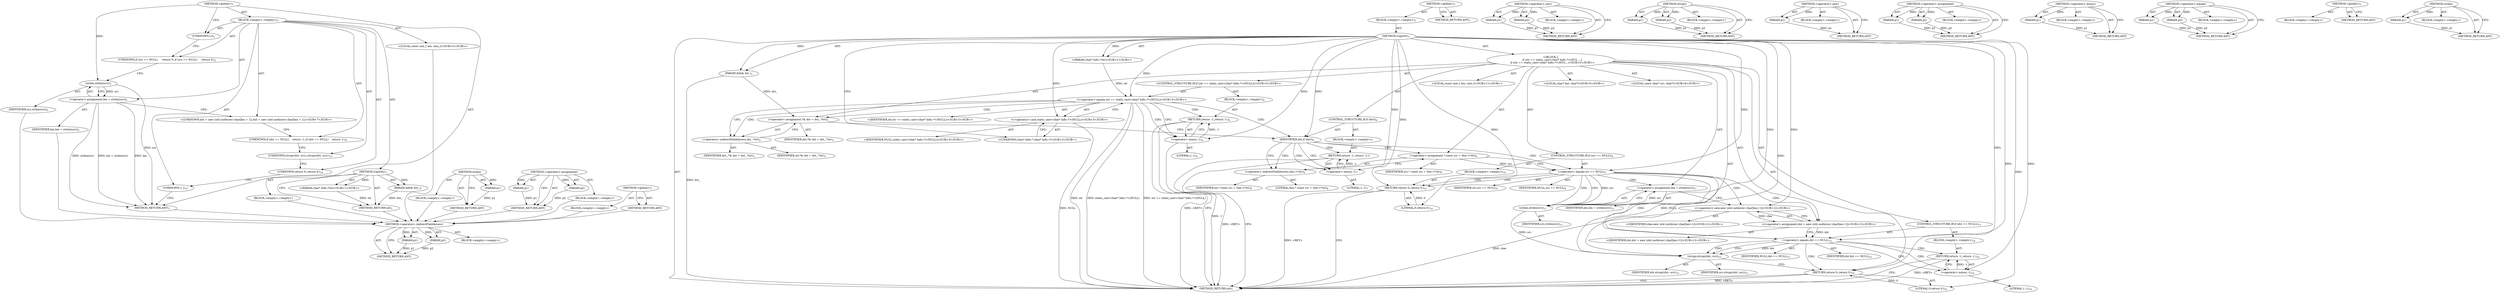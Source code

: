 digraph "&lt;global&gt;" {
vulnerable_115 [label=<(METHOD,&lt;operator&gt;.indirectFieldAccess)>];
vulnerable_116 [label=<(PARAM,p1)>];
vulnerable_117 [label=<(PARAM,p2)>];
vulnerable_118 [label=<(BLOCK,&lt;empty&gt;,&lt;empty&gt;)>];
vulnerable_119 [label=<(METHOD_RETURN,ANY)>];
vulnerable_6 [label=<(METHOD,&lt;global&gt;)<SUB>1</SUB>>];
vulnerable_7 [label=<(BLOCK,&lt;empty&gt;,&lt;empty&gt;)<SUB>1</SUB>>];
vulnerable_8 [label=<(METHOD,CopyStr)<SUB>1</SUB>>];
vulnerable_9 [label="<(PARAM,char* Info::*str)<SUB>1</SUB>>"];
vulnerable_10 [label=<(PARAM,Info&amp; dst_)<SUB>1</SUB>>];
vulnerable_11 [label="<(BLOCK,{
    if (str == static_cast&lt;char* Info::*&gt;(NUL...,{
    if (str == static_cast&lt;char* Info::*&gt;(NUL...)<SUB>2</SUB>>"];
vulnerable_12 [label="<(CONTROL_STRUCTURE,IF,if (str == static_cast&lt;char* Info::*&gt;(NULL)))<SUB>3</SUB>>"];
vulnerable_13 [label="<(&lt;operator&gt;.equals,str == static_cast&lt;char* Info::*&gt;(NULL))<SUB>3</SUB>>"];
vulnerable_14 [label="<(IDENTIFIER,str,str == static_cast&lt;char* Info::*&gt;(NULL))<SUB>3</SUB>>"];
vulnerable_15 [label="<(&lt;operator&gt;.cast,static_cast&lt;char* Info::*&gt;(NULL))<SUB>3</SUB>>"];
vulnerable_16 [label="<(UNKNOWN,char* Info::*,char* Info::*)<SUB>3</SUB>>"];
vulnerable_17 [label="<(IDENTIFIER,NULL,static_cast&lt;char* Info::*&gt;(NULL))<SUB>3</SUB>>"];
vulnerable_18 [label=<(BLOCK,&lt;empty&gt;,&lt;empty&gt;)<SUB>4</SUB>>];
vulnerable_19 [label=<(RETURN,return -1;,return -1;)<SUB>4</SUB>>];
vulnerable_20 [label=<(&lt;operator&gt;.minus,-1)<SUB>4</SUB>>];
vulnerable_21 [label=<(LITERAL,1,-1)<SUB>4</SUB>>];
vulnerable_22 [label="<(LOCAL,char* dst: char*)<SUB>5</SUB>>"];
vulnerable_23 [label=<(&lt;operator&gt;.assignment,*&amp; dst = dst_.*str)<SUB>5</SUB>>];
vulnerable_24 [label=<(IDENTIFIER,dst,*&amp; dst = dst_.*str)<SUB>5</SUB>>];
vulnerable_25 [label=<(&lt;operator&gt;.indirectFieldAccess,dst_.*str)<SUB>5</SUB>>];
vulnerable_26 [label=<(IDENTIFIER,dst_,*&amp; dst = dst_.*str)<SUB>5</SUB>>];
vulnerable_27 [label=<(IDENTIFIER,str,*&amp; dst = dst_.*str)<SUB>5</SUB>>];
vulnerable_28 [label=<(CONTROL_STRUCTURE,IF,if (dst))<SUB>6</SUB>>];
vulnerable_29 [label=<(IDENTIFIER,dst,if (dst))<SUB>6</SUB>>];
vulnerable_30 [label=<(BLOCK,&lt;empty&gt;,&lt;empty&gt;)<SUB>7</SUB>>];
vulnerable_31 [label=<(RETURN,return -1;,return -1;)<SUB>7</SUB>>];
vulnerable_32 [label=<(&lt;operator&gt;.minus,-1)<SUB>7</SUB>>];
vulnerable_33 [label=<(LITERAL,1,-1)<SUB>7</SUB>>];
vulnerable_34 [label="<(LOCAL,const char* src: char*)<SUB>8</SUB>>"];
vulnerable_35 [label=<(&lt;operator&gt;.assignment,* const src = this-&gt;*str)<SUB>8</SUB>>];
vulnerable_36 [label=<(IDENTIFIER,src,* const src = this-&gt;*str)<SUB>8</SUB>>];
vulnerable_37 [label=<(&lt;operator&gt;.indirectFieldAccess,this-&gt;*str)<SUB>8</SUB>>];
vulnerable_38 [label=<(LITERAL,this,* const src = this-&gt;*str)<SUB>8</SUB>>];
vulnerable_39 [label=<(IDENTIFIER,str,* const src = this-&gt;*str)<SUB>8</SUB>>];
vulnerable_40 [label=<(CONTROL_STRUCTURE,IF,if (src == NULL))<SUB>9</SUB>>];
vulnerable_41 [label=<(&lt;operator&gt;.equals,src == NULL)<SUB>9</SUB>>];
vulnerable_42 [label=<(IDENTIFIER,src,src == NULL)<SUB>9</SUB>>];
vulnerable_43 [label=<(IDENTIFIER,NULL,src == NULL)<SUB>9</SUB>>];
vulnerable_44 [label=<(BLOCK,&lt;empty&gt;,&lt;empty&gt;)<SUB>10</SUB>>];
vulnerable_45 [label=<(RETURN,return 0;,return 0;)<SUB>10</SUB>>];
vulnerable_46 [label=<(LITERAL,0,return 0;)<SUB>10</SUB>>];
vulnerable_47 [label="<(LOCAL,const size_t len: size_t)<SUB>11</SUB>>"];
vulnerable_48 [label=<(&lt;operator&gt;.assignment,len = strlen(src))<SUB>11</SUB>>];
vulnerable_49 [label=<(IDENTIFIER,len,len = strlen(src))<SUB>11</SUB>>];
vulnerable_50 [label=<(strlen,strlen(src))<SUB>11</SUB>>];
vulnerable_51 [label=<(IDENTIFIER,src,strlen(src))<SUB>11</SUB>>];
vulnerable_52 [label="<(&lt;operator&gt;.assignment,dst = new (std::nothrow) char[len+1])<SUB>12</SUB>>"];
vulnerable_53 [label="<(IDENTIFIER,dst,dst = new (std::nothrow) char[len+1])<SUB>12</SUB>>"];
vulnerable_54 [label="<(&lt;operator&gt;.new,new (std::nothrow) char[len+1])<SUB>12</SUB>>"];
vulnerable_55 [label="<(IDENTIFIER,char,new (std::nothrow) char[len+1])<SUB>12</SUB>>"];
vulnerable_56 [label=<(CONTROL_STRUCTURE,IF,if (dst == NULL))<SUB>13</SUB>>];
vulnerable_57 [label=<(&lt;operator&gt;.equals,dst == NULL)<SUB>13</SUB>>];
vulnerable_58 [label=<(IDENTIFIER,dst,dst == NULL)<SUB>13</SUB>>];
vulnerable_59 [label=<(IDENTIFIER,NULL,dst == NULL)<SUB>13</SUB>>];
vulnerable_60 [label=<(BLOCK,&lt;empty&gt;,&lt;empty&gt;)<SUB>14</SUB>>];
vulnerable_61 [label=<(RETURN,return -1;,return -1;)<SUB>14</SUB>>];
vulnerable_62 [label=<(&lt;operator&gt;.minus,-1)<SUB>14</SUB>>];
vulnerable_63 [label=<(LITERAL,1,-1)<SUB>14</SUB>>];
vulnerable_64 [label=<(strcpy,strcpy(dst, src))<SUB>15</SUB>>];
vulnerable_65 [label=<(IDENTIFIER,dst,strcpy(dst, src))<SUB>15</SUB>>];
vulnerable_66 [label=<(IDENTIFIER,src,strcpy(dst, src))<SUB>15</SUB>>];
vulnerable_67 [label=<(RETURN,return 0;,return 0;)<SUB>16</SUB>>];
vulnerable_68 [label=<(LITERAL,0,return 0;)<SUB>16</SUB>>];
vulnerable_69 [label=<(METHOD_RETURN,int)<SUB>1</SUB>>];
vulnerable_71 [label=<(METHOD_RETURN,ANY)<SUB>1</SUB>>];
vulnerable_101 [label=<(METHOD,&lt;operator&gt;.cast)>];
vulnerable_102 [label=<(PARAM,p1)>];
vulnerable_103 [label=<(PARAM,p2)>];
vulnerable_104 [label=<(BLOCK,&lt;empty&gt;,&lt;empty&gt;)>];
vulnerable_105 [label=<(METHOD_RETURN,ANY)>];
vulnerable_128 [label=<(METHOD,strcpy)>];
vulnerable_129 [label=<(PARAM,p1)>];
vulnerable_130 [label=<(PARAM,p2)>];
vulnerable_131 [label=<(BLOCK,&lt;empty&gt;,&lt;empty&gt;)>];
vulnerable_132 [label=<(METHOD_RETURN,ANY)>];
vulnerable_124 [label=<(METHOD,&lt;operator&gt;.new)>];
vulnerable_125 [label=<(PARAM,p1)>];
vulnerable_126 [label=<(BLOCK,&lt;empty&gt;,&lt;empty&gt;)>];
vulnerable_127 [label=<(METHOD_RETURN,ANY)>];
vulnerable_110 [label=<(METHOD,&lt;operator&gt;.assignment)>];
vulnerable_111 [label=<(PARAM,p1)>];
vulnerable_112 [label=<(PARAM,p2)>];
vulnerable_113 [label=<(BLOCK,&lt;empty&gt;,&lt;empty&gt;)>];
vulnerable_114 [label=<(METHOD_RETURN,ANY)>];
vulnerable_106 [label=<(METHOD,&lt;operator&gt;.minus)>];
vulnerable_107 [label=<(PARAM,p1)>];
vulnerable_108 [label=<(BLOCK,&lt;empty&gt;,&lt;empty&gt;)>];
vulnerable_109 [label=<(METHOD_RETURN,ANY)>];
vulnerable_96 [label=<(METHOD,&lt;operator&gt;.equals)>];
vulnerable_97 [label=<(PARAM,p1)>];
vulnerable_98 [label=<(PARAM,p2)>];
vulnerable_99 [label=<(BLOCK,&lt;empty&gt;,&lt;empty&gt;)>];
vulnerable_100 [label=<(METHOD_RETURN,ANY)>];
vulnerable_90 [label=<(METHOD,&lt;global&gt;)<SUB>1</SUB>>];
vulnerable_91 [label=<(BLOCK,&lt;empty&gt;,&lt;empty&gt;)>];
vulnerable_92 [label=<(METHOD_RETURN,ANY)>];
vulnerable_120 [label=<(METHOD,strlen)>];
vulnerable_121 [label=<(PARAM,p1)>];
vulnerable_122 [label=<(BLOCK,&lt;empty&gt;,&lt;empty&gt;)>];
vulnerable_123 [label=<(METHOD_RETURN,ANY)>];
fixed_6 [label=<(METHOD,&lt;global&gt;)<SUB>1</SUB>>];
fixed_7 [label=<(BLOCK,&lt;empty&gt;,&lt;empty&gt;)<SUB>1</SUB>>];
fixed_8 [label=<(METHOD,CopyStr)<SUB>1</SUB>>];
fixed_9 [label="<(PARAM,char* Info::*str)<SUB>1</SUB>>"];
fixed_10 [label=<(PARAM,Info&amp; dst_)<SUB>1</SUB>>];
fixed_11 [label=<(BLOCK,&lt;empty&gt;,&lt;empty&gt;)>];
fixed_12 [label=<(METHOD_RETURN,int)<SUB>1</SUB>>];
fixed_14 [label=<(UNKNOWN,t,t)<SUB>1</SUB>>];
fixed_15 [label=<(UNKNOWN,if (src == NULL)
     return 0;,if (src == NULL)
     return 0;)<SUB>2</SUB>>];
fixed_16 [label="<(LOCAL,const size_t len: size_t)<SUB>5</SUB>>"];
fixed_17 [label=<(&lt;operator&gt;.assignment,len = strlen(src))<SUB>5</SUB>>];
fixed_18 [label=<(IDENTIFIER,len,len = strlen(src))<SUB>5</SUB>>];
fixed_19 [label=<(strlen,strlen(src))<SUB>5</SUB>>];
fixed_20 [label=<(IDENTIFIER,src,strlen(src))<SUB>5</SUB>>];
fixed_21 [label="<(UNKNOWN,dst = new (std::nothrow) char[len + 1];,dst = new (std::nothrow) char[len + 1];)<SUB>7</SUB>>"];
fixed_22 [label=<(UNKNOWN,if (dst == NULL)
    return -1;,if (dst == NULL)
    return -1;)<SUB>9</SUB>>];
fixed_23 [label=<(UNKNOWN,strcpy(dst, src);,strcpy(dst, src);)<SUB>12</SUB>>];
fixed_24 [label=<(UNKNOWN,return 0;,return 0;)<SUB>14</SUB>>];
fixed_25 [label=<(UNKNOWN,},})<SUB>15</SUB>>];
fixed_26 [label=<(METHOD_RETURN,ANY)<SUB>1</SUB>>];
fixed_50 [label=<(METHOD,strlen)>];
fixed_51 [label=<(PARAM,p1)>];
fixed_52 [label=<(BLOCK,&lt;empty&gt;,&lt;empty&gt;)>];
fixed_53 [label=<(METHOD_RETURN,ANY)>];
fixed_45 [label=<(METHOD,&lt;operator&gt;.assignment)>];
fixed_46 [label=<(PARAM,p1)>];
fixed_47 [label=<(PARAM,p2)>];
fixed_48 [label=<(BLOCK,&lt;empty&gt;,&lt;empty&gt;)>];
fixed_49 [label=<(METHOD_RETURN,ANY)>];
fixed_39 [label=<(METHOD,&lt;global&gt;)<SUB>1</SUB>>];
fixed_40 [label=<(BLOCK,&lt;empty&gt;,&lt;empty&gt;)>];
fixed_41 [label=<(METHOD_RETURN,ANY)>];
vulnerable_115 -> vulnerable_116  [key=0, label="AST: "];
vulnerable_115 -> vulnerable_116  [key=1, label="DDG: "];
vulnerable_115 -> vulnerable_118  [key=0, label="AST: "];
vulnerable_115 -> vulnerable_117  [key=0, label="AST: "];
vulnerable_115 -> vulnerable_117  [key=1, label="DDG: "];
vulnerable_115 -> vulnerable_119  [key=0, label="AST: "];
vulnerable_115 -> vulnerable_119  [key=1, label="CFG: "];
vulnerable_116 -> vulnerable_119  [key=0, label="DDG: p1"];
vulnerable_117 -> vulnerable_119  [key=0, label="DDG: p2"];
vulnerable_6 -> vulnerable_7  [key=0, label="AST: "];
vulnerable_6 -> vulnerable_71  [key=0, label="AST: "];
vulnerable_6 -> vulnerable_71  [key=1, label="CFG: "];
vulnerable_7 -> vulnerable_8  [key=0, label="AST: "];
vulnerable_8 -> vulnerable_9  [key=0, label="AST: "];
vulnerable_8 -> vulnerable_9  [key=1, label="DDG: "];
vulnerable_8 -> vulnerable_10  [key=0, label="AST: "];
vulnerable_8 -> vulnerable_10  [key=1, label="DDG: "];
vulnerable_8 -> vulnerable_11  [key=0, label="AST: "];
vulnerable_8 -> vulnerable_69  [key=0, label="AST: "];
vulnerable_8 -> vulnerable_16  [key=0, label="CFG: "];
vulnerable_8 -> vulnerable_67  [key=0, label="DDG: "];
vulnerable_8 -> vulnerable_29  [key=0, label="DDG: "];
vulnerable_8 -> vulnerable_64  [key=0, label="DDG: "];
vulnerable_8 -> vulnerable_68  [key=0, label="DDG: "];
vulnerable_8 -> vulnerable_13  [key=0, label="DDG: "];
vulnerable_8 -> vulnerable_41  [key=0, label="DDG: "];
vulnerable_8 -> vulnerable_45  [key=0, label="DDG: "];
vulnerable_8 -> vulnerable_50  [key=0, label="DDG: "];
vulnerable_8 -> vulnerable_54  [key=0, label="DDG: "];
vulnerable_8 -> vulnerable_57  [key=0, label="DDG: "];
vulnerable_8 -> vulnerable_15  [key=0, label="DDG: "];
vulnerable_8 -> vulnerable_46  [key=0, label="DDG: "];
vulnerable_8 -> vulnerable_20  [key=0, label="DDG: "];
vulnerable_8 -> vulnerable_32  [key=0, label="DDG: "];
vulnerable_8 -> vulnerable_62  [key=0, label="DDG: "];
vulnerable_9 -> vulnerable_13  [key=0, label="DDG: str"];
vulnerable_10 -> vulnerable_69  [key=0, label="DDG: dst_"];
vulnerable_10 -> vulnerable_23  [key=0, label="DDG: dst_"];
vulnerable_11 -> vulnerable_12  [key=0, label="AST: "];
vulnerable_11 -> vulnerable_22  [key=0, label="AST: "];
vulnerable_11 -> vulnerable_23  [key=0, label="AST: "];
vulnerable_11 -> vulnerable_28  [key=0, label="AST: "];
vulnerable_11 -> vulnerable_34  [key=0, label="AST: "];
vulnerable_11 -> vulnerable_35  [key=0, label="AST: "];
vulnerable_11 -> vulnerable_40  [key=0, label="AST: "];
vulnerable_11 -> vulnerable_47  [key=0, label="AST: "];
vulnerable_11 -> vulnerable_48  [key=0, label="AST: "];
vulnerable_11 -> vulnerable_52  [key=0, label="AST: "];
vulnerable_11 -> vulnerable_56  [key=0, label="AST: "];
vulnerable_11 -> vulnerable_64  [key=0, label="AST: "];
vulnerable_11 -> vulnerable_67  [key=0, label="AST: "];
vulnerable_12 -> vulnerable_13  [key=0, label="AST: "];
vulnerable_12 -> vulnerable_18  [key=0, label="AST: "];
vulnerable_13 -> vulnerable_14  [key=0, label="AST: "];
vulnerable_13 -> vulnerable_15  [key=0, label="AST: "];
vulnerable_13 -> vulnerable_20  [key=0, label="CFG: "];
vulnerable_13 -> vulnerable_20  [key=1, label="CDG: "];
vulnerable_13 -> vulnerable_25  [key=0, label="CFG: "];
vulnerable_13 -> vulnerable_25  [key=1, label="CDG: "];
vulnerable_13 -> vulnerable_69  [key=0, label="DDG: str"];
vulnerable_13 -> vulnerable_69  [key=1, label="DDG: static_cast&lt;char* Info::*&gt;(NULL)"];
vulnerable_13 -> vulnerable_69  [key=2, label="DDG: str == static_cast&lt;char* Info::*&gt;(NULL)"];
vulnerable_13 -> vulnerable_23  [key=0, label="CDG: "];
vulnerable_13 -> vulnerable_19  [key=0, label="CDG: "];
vulnerable_13 -> vulnerable_29  [key=0, label="CDG: "];
vulnerable_15 -> vulnerable_16  [key=0, label="AST: "];
vulnerable_15 -> vulnerable_17  [key=0, label="AST: "];
vulnerable_15 -> vulnerable_13  [key=0, label="CFG: "];
vulnerable_15 -> vulnerable_69  [key=0, label="DDG: NULL"];
vulnerable_16 -> vulnerable_15  [key=0, label="CFG: "];
vulnerable_18 -> vulnerable_19  [key=0, label="AST: "];
vulnerable_19 -> vulnerable_20  [key=0, label="AST: "];
vulnerable_19 -> vulnerable_69  [key=0, label="CFG: "];
vulnerable_19 -> vulnerable_69  [key=1, label="DDG: &lt;RET&gt;"];
vulnerable_20 -> vulnerable_21  [key=0, label="AST: "];
vulnerable_20 -> vulnerable_19  [key=0, label="CFG: "];
vulnerable_20 -> vulnerable_19  [key=1, label="DDG: -1"];
vulnerable_20 -> vulnerable_69  [key=0, label="DDG: -1"];
vulnerable_23 -> vulnerable_24  [key=0, label="AST: "];
vulnerable_23 -> vulnerable_25  [key=0, label="AST: "];
vulnerable_23 -> vulnerable_29  [key=0, label="CFG: "];
vulnerable_25 -> vulnerable_26  [key=0, label="AST: "];
vulnerable_25 -> vulnerable_27  [key=0, label="AST: "];
vulnerable_25 -> vulnerable_23  [key=0, label="CFG: "];
vulnerable_28 -> vulnerable_29  [key=0, label="AST: "];
vulnerable_28 -> vulnerable_30  [key=0, label="AST: "];
vulnerable_29 -> vulnerable_32  [key=0, label="CFG: "];
vulnerable_29 -> vulnerable_32  [key=1, label="CDG: "];
vulnerable_29 -> vulnerable_37  [key=0, label="CFG: "];
vulnerable_29 -> vulnerable_37  [key=1, label="CDG: "];
vulnerable_29 -> vulnerable_41  [key=0, label="CDG: "];
vulnerable_29 -> vulnerable_35  [key=0, label="CDG: "];
vulnerable_29 -> vulnerable_31  [key=0, label="CDG: "];
vulnerable_30 -> vulnerable_31  [key=0, label="AST: "];
vulnerable_31 -> vulnerable_32  [key=0, label="AST: "];
vulnerable_31 -> vulnerable_69  [key=0, label="CFG: "];
vulnerable_31 -> vulnerable_69  [key=1, label="DDG: &lt;RET&gt;"];
vulnerable_32 -> vulnerable_33  [key=0, label="AST: "];
vulnerable_32 -> vulnerable_31  [key=0, label="CFG: "];
vulnerable_32 -> vulnerable_31  [key=1, label="DDG: -1"];
vulnerable_35 -> vulnerable_36  [key=0, label="AST: "];
vulnerable_35 -> vulnerable_37  [key=0, label="AST: "];
vulnerable_35 -> vulnerable_41  [key=0, label="CFG: "];
vulnerable_35 -> vulnerable_41  [key=1, label="DDG: src"];
vulnerable_37 -> vulnerable_38  [key=0, label="AST: "];
vulnerable_37 -> vulnerable_39  [key=0, label="AST: "];
vulnerable_37 -> vulnerable_35  [key=0, label="CFG: "];
vulnerable_40 -> vulnerable_41  [key=0, label="AST: "];
vulnerable_40 -> vulnerable_44  [key=0, label="AST: "];
vulnerable_41 -> vulnerable_42  [key=0, label="AST: "];
vulnerable_41 -> vulnerable_43  [key=0, label="AST: "];
vulnerable_41 -> vulnerable_45  [key=0, label="CFG: "];
vulnerable_41 -> vulnerable_45  [key=1, label="CDG: "];
vulnerable_41 -> vulnerable_50  [key=0, label="CFG: "];
vulnerable_41 -> vulnerable_50  [key=1, label="DDG: src"];
vulnerable_41 -> vulnerable_50  [key=2, label="CDG: "];
vulnerable_41 -> vulnerable_57  [key=0, label="DDG: NULL"];
vulnerable_41 -> vulnerable_57  [key=1, label="CDG: "];
vulnerable_41 -> vulnerable_48  [key=0, label="CDG: "];
vulnerable_41 -> vulnerable_52  [key=0, label="CDG: "];
vulnerable_41 -> vulnerable_54  [key=0, label="CDG: "];
vulnerable_44 -> vulnerable_45  [key=0, label="AST: "];
vulnerable_45 -> vulnerable_46  [key=0, label="AST: "];
vulnerable_45 -> vulnerable_69  [key=0, label="CFG: "];
vulnerable_45 -> vulnerable_69  [key=1, label="DDG: &lt;RET&gt;"];
vulnerable_46 -> vulnerable_45  [key=0, label="DDG: 0"];
vulnerable_48 -> vulnerable_49  [key=0, label="AST: "];
vulnerable_48 -> vulnerable_50  [key=0, label="AST: "];
vulnerable_48 -> vulnerable_54  [key=0, label="CFG: "];
vulnerable_50 -> vulnerable_51  [key=0, label="AST: "];
vulnerable_50 -> vulnerable_48  [key=0, label="CFG: "];
vulnerable_50 -> vulnerable_48  [key=1, label="DDG: src"];
vulnerable_50 -> vulnerable_64  [key=0, label="DDG: src"];
vulnerable_52 -> vulnerable_53  [key=0, label="AST: "];
vulnerable_52 -> vulnerable_54  [key=0, label="AST: "];
vulnerable_52 -> vulnerable_57  [key=0, label="CFG: "];
vulnerable_52 -> vulnerable_57  [key=1, label="DDG: dst"];
vulnerable_54 -> vulnerable_55  [key=0, label="AST: "];
vulnerable_54 -> vulnerable_52  [key=0, label="CFG: "];
vulnerable_54 -> vulnerable_52  [key=1, label="DDG: char"];
vulnerable_54 -> vulnerable_69  [key=0, label="DDG: char"];
vulnerable_56 -> vulnerable_57  [key=0, label="AST: "];
vulnerable_56 -> vulnerable_60  [key=0, label="AST: "];
vulnerable_57 -> vulnerable_58  [key=0, label="AST: "];
vulnerable_57 -> vulnerable_59  [key=0, label="AST: "];
vulnerable_57 -> vulnerable_62  [key=0, label="CFG: "];
vulnerable_57 -> vulnerable_62  [key=1, label="CDG: "];
vulnerable_57 -> vulnerable_64  [key=0, label="CFG: "];
vulnerable_57 -> vulnerable_64  [key=1, label="DDG: dst"];
vulnerable_57 -> vulnerable_64  [key=2, label="CDG: "];
vulnerable_57 -> vulnerable_61  [key=0, label="CDG: "];
vulnerable_57 -> vulnerable_67  [key=0, label="CDG: "];
vulnerable_60 -> vulnerable_61  [key=0, label="AST: "];
vulnerable_61 -> vulnerable_62  [key=0, label="AST: "];
vulnerable_61 -> vulnerable_69  [key=0, label="CFG: "];
vulnerable_61 -> vulnerable_69  [key=1, label="DDG: &lt;RET&gt;"];
vulnerable_62 -> vulnerable_63  [key=0, label="AST: "];
vulnerable_62 -> vulnerable_61  [key=0, label="CFG: "];
vulnerable_62 -> vulnerable_61  [key=1, label="DDG: -1"];
vulnerable_64 -> vulnerable_65  [key=0, label="AST: "];
vulnerable_64 -> vulnerable_66  [key=0, label="AST: "];
vulnerable_64 -> vulnerable_67  [key=0, label="CFG: "];
vulnerable_67 -> vulnerable_68  [key=0, label="AST: "];
vulnerable_67 -> vulnerable_69  [key=0, label="CFG: "];
vulnerable_67 -> vulnerable_69  [key=1, label="DDG: &lt;RET&gt;"];
vulnerable_68 -> vulnerable_67  [key=0, label="DDG: 0"];
vulnerable_101 -> vulnerable_102  [key=0, label="AST: "];
vulnerable_101 -> vulnerable_102  [key=1, label="DDG: "];
vulnerable_101 -> vulnerable_104  [key=0, label="AST: "];
vulnerable_101 -> vulnerable_103  [key=0, label="AST: "];
vulnerable_101 -> vulnerable_103  [key=1, label="DDG: "];
vulnerable_101 -> vulnerable_105  [key=0, label="AST: "];
vulnerable_101 -> vulnerable_105  [key=1, label="CFG: "];
vulnerable_102 -> vulnerable_105  [key=0, label="DDG: p1"];
vulnerable_103 -> vulnerable_105  [key=0, label="DDG: p2"];
vulnerable_128 -> vulnerable_129  [key=0, label="AST: "];
vulnerable_128 -> vulnerable_129  [key=1, label="DDG: "];
vulnerable_128 -> vulnerable_131  [key=0, label="AST: "];
vulnerable_128 -> vulnerable_130  [key=0, label="AST: "];
vulnerable_128 -> vulnerable_130  [key=1, label="DDG: "];
vulnerable_128 -> vulnerable_132  [key=0, label="AST: "];
vulnerable_128 -> vulnerable_132  [key=1, label="CFG: "];
vulnerable_129 -> vulnerable_132  [key=0, label="DDG: p1"];
vulnerable_130 -> vulnerable_132  [key=0, label="DDG: p2"];
vulnerable_124 -> vulnerable_125  [key=0, label="AST: "];
vulnerable_124 -> vulnerable_125  [key=1, label="DDG: "];
vulnerable_124 -> vulnerable_126  [key=0, label="AST: "];
vulnerable_124 -> vulnerable_127  [key=0, label="AST: "];
vulnerable_124 -> vulnerable_127  [key=1, label="CFG: "];
vulnerable_125 -> vulnerable_127  [key=0, label="DDG: p1"];
vulnerable_110 -> vulnerable_111  [key=0, label="AST: "];
vulnerable_110 -> vulnerable_111  [key=1, label="DDG: "];
vulnerable_110 -> vulnerable_113  [key=0, label="AST: "];
vulnerable_110 -> vulnerable_112  [key=0, label="AST: "];
vulnerable_110 -> vulnerable_112  [key=1, label="DDG: "];
vulnerable_110 -> vulnerable_114  [key=0, label="AST: "];
vulnerable_110 -> vulnerable_114  [key=1, label="CFG: "];
vulnerable_111 -> vulnerable_114  [key=0, label="DDG: p1"];
vulnerable_112 -> vulnerable_114  [key=0, label="DDG: p2"];
vulnerable_106 -> vulnerable_107  [key=0, label="AST: "];
vulnerable_106 -> vulnerable_107  [key=1, label="DDG: "];
vulnerable_106 -> vulnerable_108  [key=0, label="AST: "];
vulnerable_106 -> vulnerable_109  [key=0, label="AST: "];
vulnerable_106 -> vulnerable_109  [key=1, label="CFG: "];
vulnerable_107 -> vulnerable_109  [key=0, label="DDG: p1"];
vulnerable_96 -> vulnerable_97  [key=0, label="AST: "];
vulnerable_96 -> vulnerable_97  [key=1, label="DDG: "];
vulnerable_96 -> vulnerable_99  [key=0, label="AST: "];
vulnerable_96 -> vulnerable_98  [key=0, label="AST: "];
vulnerable_96 -> vulnerable_98  [key=1, label="DDG: "];
vulnerable_96 -> vulnerable_100  [key=0, label="AST: "];
vulnerable_96 -> vulnerable_100  [key=1, label="CFG: "];
vulnerable_97 -> vulnerable_100  [key=0, label="DDG: p1"];
vulnerable_98 -> vulnerable_100  [key=0, label="DDG: p2"];
vulnerable_90 -> vulnerable_91  [key=0, label="AST: "];
vulnerable_90 -> vulnerable_92  [key=0, label="AST: "];
vulnerable_90 -> vulnerable_92  [key=1, label="CFG: "];
vulnerable_120 -> vulnerable_121  [key=0, label="AST: "];
vulnerable_120 -> vulnerable_121  [key=1, label="DDG: "];
vulnerable_120 -> vulnerable_122  [key=0, label="AST: "];
vulnerable_120 -> vulnerable_123  [key=0, label="AST: "];
vulnerable_120 -> vulnerable_123  [key=1, label="CFG: "];
vulnerable_121 -> vulnerable_123  [key=0, label="DDG: p1"];
fixed_6 -> fixed_7  [key=0, label="AST: "];
fixed_6 -> fixed_26  [key=0, label="AST: "];
fixed_6 -> fixed_14  [key=0, label="CFG: "];
fixed_6 -> fixed_19  [key=0, label="DDG: "];
fixed_7 -> fixed_8  [key=0, label="AST: "];
fixed_7 -> fixed_14  [key=0, label="AST: "];
fixed_7 -> fixed_15  [key=0, label="AST: "];
fixed_7 -> fixed_16  [key=0, label="AST: "];
fixed_7 -> fixed_17  [key=0, label="AST: "];
fixed_7 -> fixed_21  [key=0, label="AST: "];
fixed_7 -> fixed_22  [key=0, label="AST: "];
fixed_7 -> fixed_23  [key=0, label="AST: "];
fixed_7 -> fixed_24  [key=0, label="AST: "];
fixed_7 -> fixed_25  [key=0, label="AST: "];
fixed_8 -> fixed_9  [key=0, label="AST: "];
fixed_8 -> fixed_9  [key=1, label="DDG: "];
fixed_8 -> fixed_10  [key=0, label="AST: "];
fixed_8 -> fixed_10  [key=1, label="DDG: "];
fixed_8 -> fixed_11  [key=0, label="AST: "];
fixed_8 -> fixed_12  [key=0, label="AST: "];
fixed_8 -> fixed_12  [key=1, label="CFG: "];
fixed_9 -> fixed_12  [key=0, label="DDG: str"];
fixed_10 -> fixed_12  [key=0, label="DDG: dst_"];
fixed_11 -> vulnerable_115  [key=0];
fixed_12 -> vulnerable_115  [key=0];
fixed_14 -> fixed_15  [key=0, label="CFG: "];
fixed_15 -> fixed_19  [key=0, label="CFG: "];
fixed_16 -> vulnerable_115  [key=0];
fixed_17 -> fixed_18  [key=0, label="AST: "];
fixed_17 -> fixed_19  [key=0, label="AST: "];
fixed_17 -> fixed_21  [key=0, label="CFG: "];
fixed_17 -> fixed_26  [key=0, label="DDG: len"];
fixed_17 -> fixed_26  [key=1, label="DDG: strlen(src)"];
fixed_17 -> fixed_26  [key=2, label="DDG: len = strlen(src)"];
fixed_18 -> vulnerable_115  [key=0];
fixed_19 -> fixed_20  [key=0, label="AST: "];
fixed_19 -> fixed_17  [key=0, label="CFG: "];
fixed_19 -> fixed_17  [key=1, label="DDG: src"];
fixed_19 -> fixed_26  [key=0, label="DDG: src"];
fixed_20 -> vulnerable_115  [key=0];
fixed_21 -> fixed_22  [key=0, label="CFG: "];
fixed_22 -> fixed_23  [key=0, label="CFG: "];
fixed_23 -> fixed_24  [key=0, label="CFG: "];
fixed_24 -> fixed_25  [key=0, label="CFG: "];
fixed_25 -> fixed_26  [key=0, label="CFG: "];
fixed_26 -> vulnerable_115  [key=0];
fixed_50 -> fixed_51  [key=0, label="AST: "];
fixed_50 -> fixed_51  [key=1, label="DDG: "];
fixed_50 -> fixed_52  [key=0, label="AST: "];
fixed_50 -> fixed_53  [key=0, label="AST: "];
fixed_50 -> fixed_53  [key=1, label="CFG: "];
fixed_51 -> fixed_53  [key=0, label="DDG: p1"];
fixed_52 -> vulnerable_115  [key=0];
fixed_53 -> vulnerable_115  [key=0];
fixed_45 -> fixed_46  [key=0, label="AST: "];
fixed_45 -> fixed_46  [key=1, label="DDG: "];
fixed_45 -> fixed_48  [key=0, label="AST: "];
fixed_45 -> fixed_47  [key=0, label="AST: "];
fixed_45 -> fixed_47  [key=1, label="DDG: "];
fixed_45 -> fixed_49  [key=0, label="AST: "];
fixed_45 -> fixed_49  [key=1, label="CFG: "];
fixed_46 -> fixed_49  [key=0, label="DDG: p1"];
fixed_47 -> fixed_49  [key=0, label="DDG: p2"];
fixed_48 -> vulnerable_115  [key=0];
fixed_49 -> vulnerable_115  [key=0];
fixed_39 -> fixed_40  [key=0, label="AST: "];
fixed_39 -> fixed_41  [key=0, label="AST: "];
fixed_39 -> fixed_41  [key=1, label="CFG: "];
fixed_40 -> vulnerable_115  [key=0];
fixed_41 -> vulnerable_115  [key=0];
}
